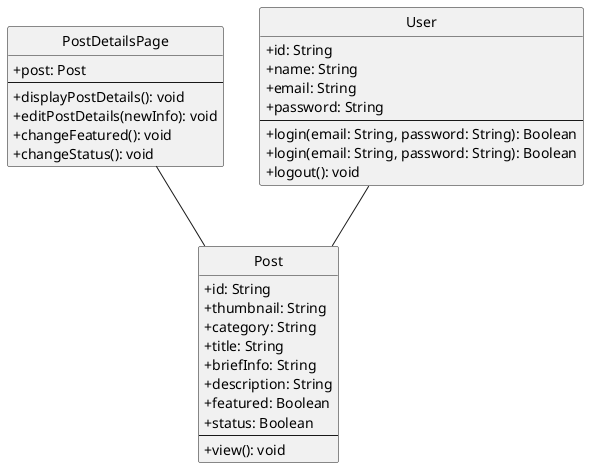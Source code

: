 @startuml

hide stereotype
hide circle
skinparam classAttributeIconSize 0

class Post {
  +id: String
  +thumbnail: String
  +category: String
  +title: String
  +briefInfo: String
  +description: String
  +featured: Boolean
  +status: Boolean
  --
  +view(): void
}

class PostDetailsPage {
  +post: Post
  --
  +displayPostDetails(): void
  +editPostDetails(newInfo): void
  +changeFeatured(): void
  +changeStatus(): void
}

class User {
  +id: String
  +name: String
  +email: String
  +password: String
  --
  +login(email: String, password: String): Boolean
  +login(email: String, password: String): Boolean
  +logout(): void
}

PostDetailsPage -- Post
User -- Post

@enduml
